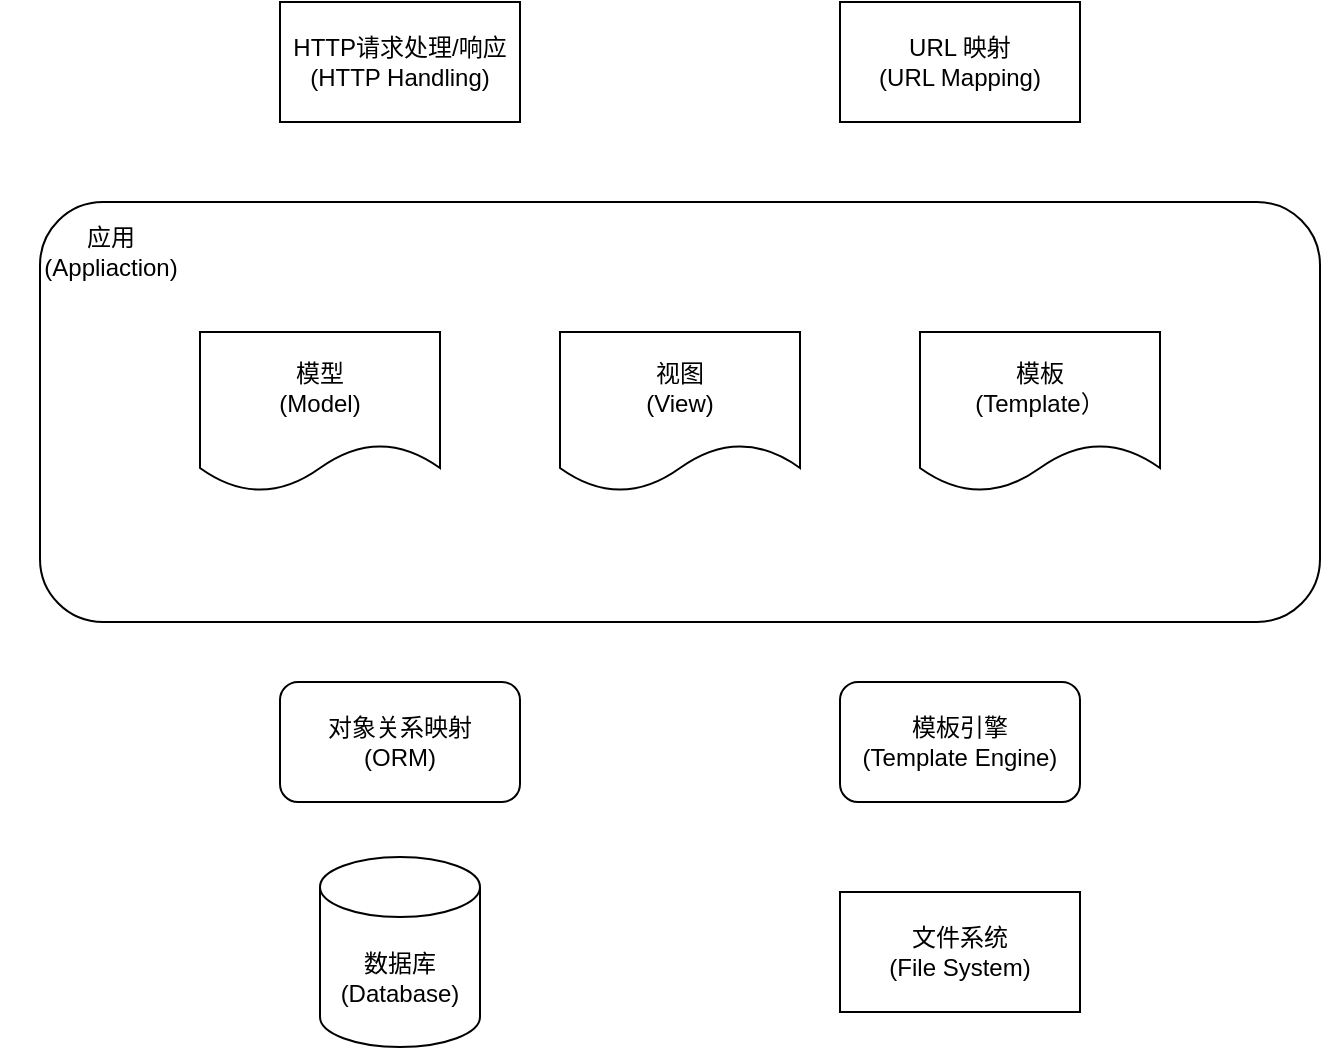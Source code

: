<mxfile version="24.2.5" type="github">
  <diagram id="prtHgNgQTEPvFCAcTncT" name="Page-1">
    <mxGraphModel dx="1434" dy="790" grid="1" gridSize="10" guides="1" tooltips="1" connect="1" arrows="1" fold="1" page="1" pageScale="1" pageWidth="827" pageHeight="1169" math="0" shadow="0">
      <root>
        <mxCell id="0" />
        <mxCell id="1" parent="0" />
        <mxCell id="D-pYshELrrwSyLKSpgf6-1" value="HTTP请求处理/响应&lt;div&gt;(HTTP Handling)&lt;/div&gt;" style="rounded=0;whiteSpace=wrap;html=1;" vertex="1" parent="1">
          <mxGeometry x="200" y="140" width="120" height="60" as="geometry" />
        </mxCell>
        <mxCell id="D-pYshELrrwSyLKSpgf6-2" value="URL 映射&lt;div&gt;(URL Mapping)&lt;/div&gt;" style="whiteSpace=wrap;html=1;" vertex="1" parent="1">
          <mxGeometry x="480" y="140" width="120" height="60" as="geometry" />
        </mxCell>
        <mxCell id="D-pYshELrrwSyLKSpgf6-3" value="" style="rounded=1;whiteSpace=wrap;html=1;align=left;" vertex="1" parent="1">
          <mxGeometry x="80" y="240" width="640" height="210" as="geometry" />
        </mxCell>
        <mxCell id="D-pYshELrrwSyLKSpgf6-4" value="&lt;span style=&quot;text-align: left; text-wrap: wrap;&quot;&gt;应用(Appliaction)&lt;/span&gt;" style="text;html=1;align=center;verticalAlign=middle;resizable=0;points=[];autosize=1;strokeColor=none;fillColor=none;" vertex="1" parent="1">
          <mxGeometry x="60" y="250" width="110" height="30" as="geometry" />
        </mxCell>
        <mxCell id="D-pYshELrrwSyLKSpgf6-5" value="模型&lt;div&gt;(Model)&lt;/div&gt;" style="shape=document;whiteSpace=wrap;html=1;boundedLbl=1;" vertex="1" parent="1">
          <mxGeometry x="160" y="305" width="120" height="80" as="geometry" />
        </mxCell>
        <mxCell id="D-pYshELrrwSyLKSpgf6-6" value="视图&lt;div&gt;(View)&lt;/div&gt;" style="shape=document;whiteSpace=wrap;html=1;boundedLbl=1;" vertex="1" parent="1">
          <mxGeometry x="340" y="305" width="120" height="80" as="geometry" />
        </mxCell>
        <mxCell id="D-pYshELrrwSyLKSpgf6-7" value="&lt;div&gt;模板&lt;/div&gt;&lt;div&gt;(Template）&lt;/div&gt;" style="shape=document;whiteSpace=wrap;html=1;boundedLbl=1;" vertex="1" parent="1">
          <mxGeometry x="520" y="305" width="120" height="80" as="geometry" />
        </mxCell>
        <mxCell id="D-pYshELrrwSyLKSpgf6-10" value="&lt;div&gt;对象关系映射&lt;/div&gt;&lt;div&gt;(ORM)&lt;/div&gt;" style="rounded=1;whiteSpace=wrap;html=1;" vertex="1" parent="1">
          <mxGeometry x="200" y="480" width="120" height="60" as="geometry" />
        </mxCell>
        <mxCell id="D-pYshELrrwSyLKSpgf6-11" value="模板引擎&lt;div&gt;(Template Engine)&lt;/div&gt;" style="rounded=1;whiteSpace=wrap;html=1;" vertex="1" parent="1">
          <mxGeometry x="480" y="480" width="120" height="60" as="geometry" />
        </mxCell>
        <mxCell id="D-pYshELrrwSyLKSpgf6-16" value="&lt;div&gt;数据库&lt;/div&gt;&lt;div&gt;(Database)&lt;/div&gt;" style="shape=cylinder3;whiteSpace=wrap;html=1;boundedLbl=1;backgroundOutline=1;size=15;" vertex="1" parent="1">
          <mxGeometry x="220" y="567.5" width="80" height="95" as="geometry" />
        </mxCell>
        <mxCell id="D-pYshELrrwSyLKSpgf6-17" value="文件系统&lt;div&gt;(File System)&lt;/div&gt;" style="whiteSpace=wrap;html=1;" vertex="1" parent="1">
          <mxGeometry x="480" y="585" width="120" height="60" as="geometry" />
        </mxCell>
      </root>
    </mxGraphModel>
  </diagram>
</mxfile>
